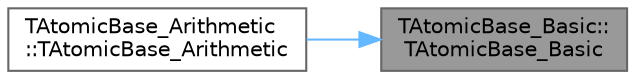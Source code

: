 digraph "TAtomicBase_Basic::TAtomicBase_Basic"
{
 // INTERACTIVE_SVG=YES
 // LATEX_PDF_SIZE
  bgcolor="transparent";
  edge [fontname=Helvetica,fontsize=10,labelfontname=Helvetica,labelfontsize=10];
  node [fontname=Helvetica,fontsize=10,shape=box,height=0.2,width=0.4];
  rankdir="RL";
  Node1 [id="Node000001",label="TAtomicBase_Basic::\lTAtomicBase_Basic",height=0.2,width=0.4,color="gray40", fillcolor="grey60", style="filled", fontcolor="black",tooltip=" "];
  Node1 -> Node2 [id="edge1_Node000001_Node000002",dir="back",color="steelblue1",style="solid",tooltip=" "];
  Node2 [id="Node000002",label="TAtomicBase_Arithmetic\l::TAtomicBase_Arithmetic",height=0.2,width=0.4,color="grey40", fillcolor="white", style="filled",URL="$d8/d02/structTAtomicBase__Arithmetic.html#acbaf1c8c0666de66f142ecbe751517f8",tooltip=" "];
}

